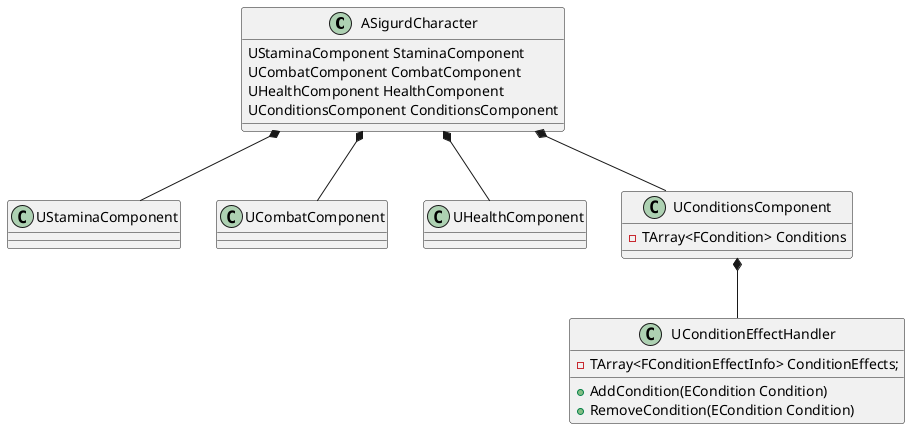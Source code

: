 ﻿@startuml
class ASigurdCharacter {
  UStaminaComponent StaminaComponent
  UCombatComponent CombatComponent
  UHealthComponent HealthComponent
  UConditionsComponent ConditionsComponent
}

class UStaminaComponent
class UCombatComponent
class UHealthComponent
class UConditionsComponent{
  - TArray<FCondition> Conditions
  
}

class UConditionEffectHandler{
    - TArray<FConditionEffectInfo> ConditionEffects;
    
    + AddCondition(ECondition Condition)
    + RemoveCondition(ECondition Condition)
}

ASigurdCharacter *-- UStaminaComponent
ASigurdCharacter *-- UCombatComponent
ASigurdCharacter *-- UHealthComponent
ASigurdCharacter *-- UConditionsComponent

UConditionsComponent *-- UConditionEffectHandler

@enduml